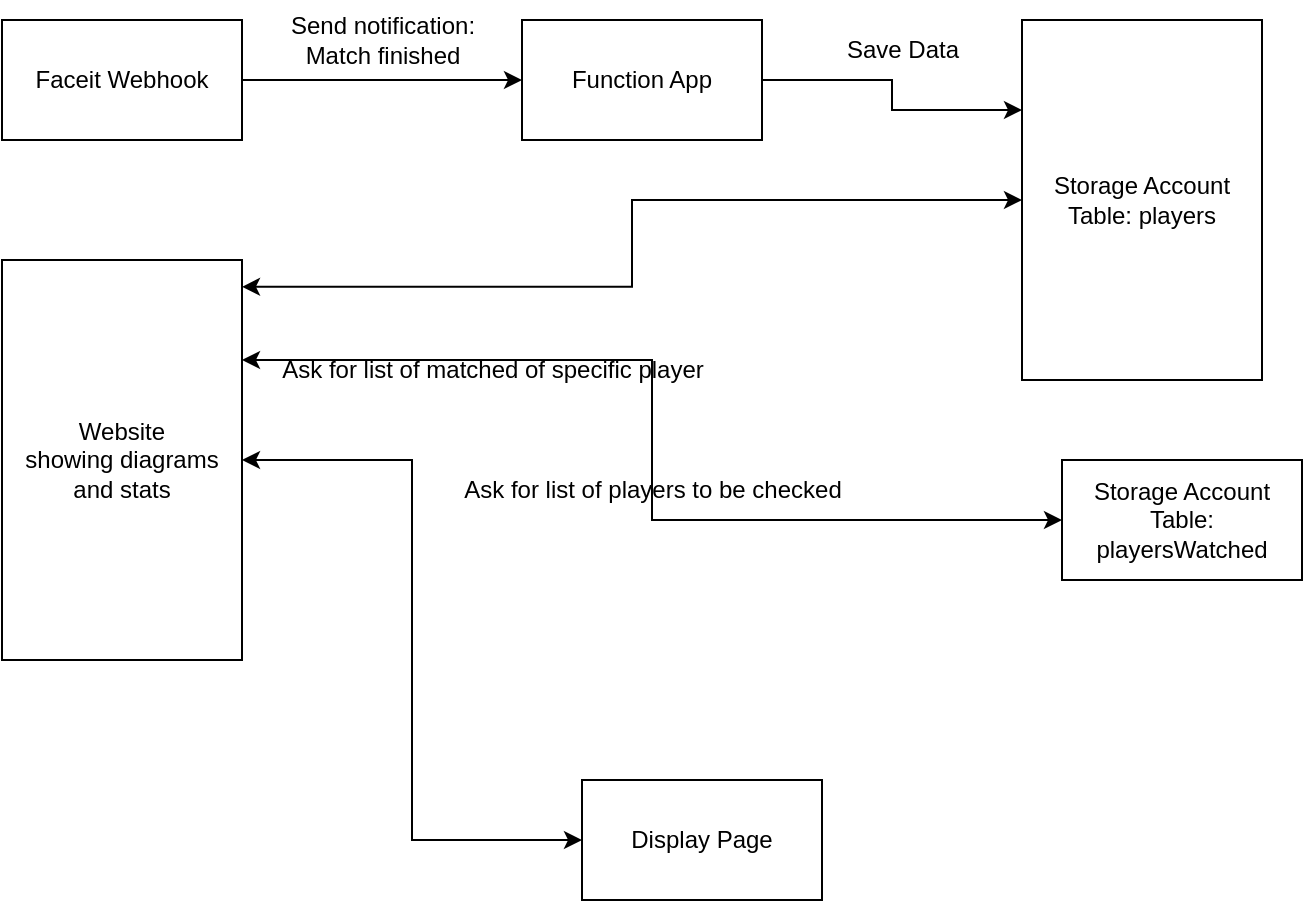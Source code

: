 <mxfile version="20.4.0" type="device"><diagram id="C5RBs43oDa-KdzZeNtuy" name="Page-1"><mxGraphModel dx="2062" dy="1105" grid="1" gridSize="10" guides="1" tooltips="1" connect="1" arrows="1" fold="1" page="1" pageScale="1" pageWidth="827" pageHeight="1169" math="0" shadow="0"><root><mxCell id="WIyWlLk6GJQsqaUBKTNV-0"/><mxCell id="WIyWlLk6GJQsqaUBKTNV-1" parent="WIyWlLk6GJQsqaUBKTNV-0"/><mxCell id="tJ_5bAVhZ4HS79n4doap-4" style="edgeStyle=orthogonalEdgeStyle;rounded=0;orthogonalLoop=1;jettySize=auto;html=1;" edge="1" parent="WIyWlLk6GJQsqaUBKTNV-1" source="tJ_5bAVhZ4HS79n4doap-0" target="tJ_5bAVhZ4HS79n4doap-1"><mxGeometry relative="1" as="geometry"/></mxCell><mxCell id="tJ_5bAVhZ4HS79n4doap-0" value="Faceit Webhook" style="whiteSpace=wrap;html=1;" vertex="1" parent="WIyWlLk6GJQsqaUBKTNV-1"><mxGeometry x="40" y="40" width="120" height="60" as="geometry"/></mxCell><mxCell id="tJ_5bAVhZ4HS79n4doap-7" style="edgeStyle=orthogonalEdgeStyle;rounded=0;orthogonalLoop=1;jettySize=auto;html=1;entryX=0;entryY=0.25;entryDx=0;entryDy=0;" edge="1" parent="WIyWlLk6GJQsqaUBKTNV-1" source="tJ_5bAVhZ4HS79n4doap-1" target="tJ_5bAVhZ4HS79n4doap-2"><mxGeometry relative="1" as="geometry"/></mxCell><mxCell id="tJ_5bAVhZ4HS79n4doap-1" value="Function App" style="whiteSpace=wrap;html=1;" vertex="1" parent="WIyWlLk6GJQsqaUBKTNV-1"><mxGeometry x="300" y="40" width="120" height="60" as="geometry"/></mxCell><mxCell id="tJ_5bAVhZ4HS79n4doap-2" value="Storage Account&lt;br&gt;Table: players" style="whiteSpace=wrap;html=1;" vertex="1" parent="WIyWlLk6GJQsqaUBKTNV-1"><mxGeometry x="550" y="40" width="120" height="180" as="geometry"/></mxCell><mxCell id="tJ_5bAVhZ4HS79n4doap-16" style="edgeStyle=orthogonalEdgeStyle;rounded=0;orthogonalLoop=1;jettySize=auto;html=1;entryX=0;entryY=0.5;entryDx=0;entryDy=0;startArrow=classic;startFill=1;exitX=1;exitY=0.067;exitDx=0;exitDy=0;exitPerimeter=0;" edge="1" parent="WIyWlLk6GJQsqaUBKTNV-1" source="tJ_5bAVhZ4HS79n4doap-3" target="tJ_5bAVhZ4HS79n4doap-2"><mxGeometry relative="1" as="geometry"/></mxCell><mxCell id="tJ_5bAVhZ4HS79n4doap-19" style="edgeStyle=orthogonalEdgeStyle;rounded=0;orthogonalLoop=1;jettySize=auto;html=1;entryX=0;entryY=0.5;entryDx=0;entryDy=0;startArrow=classic;startFill=1;" edge="1" parent="WIyWlLk6GJQsqaUBKTNV-1" source="tJ_5bAVhZ4HS79n4doap-3" target="tJ_5bAVhZ4HS79n4doap-18"><mxGeometry relative="1" as="geometry"/></mxCell><mxCell id="tJ_5bAVhZ4HS79n4doap-3" value="Website&lt;br&gt;showing diagrams and stats" style="whiteSpace=wrap;html=1;" vertex="1" parent="WIyWlLk6GJQsqaUBKTNV-1"><mxGeometry x="40" y="160" width="120" height="200" as="geometry"/></mxCell><mxCell id="tJ_5bAVhZ4HS79n4doap-5" value="Send notification:&lt;br&gt;Match finished" style="text;html=1;align=center;verticalAlign=middle;resizable=0;points=[];autosize=1;strokeColor=none;fillColor=none;" vertex="1" parent="WIyWlLk6GJQsqaUBKTNV-1"><mxGeometry x="170" y="30" width="120" height="40" as="geometry"/></mxCell><mxCell id="tJ_5bAVhZ4HS79n4doap-6" value="Save Data" style="text;html=1;align=center;verticalAlign=middle;resizable=0;points=[];autosize=1;strokeColor=none;fillColor=none;" vertex="1" parent="WIyWlLk6GJQsqaUBKTNV-1"><mxGeometry x="450" y="40" width="80" height="30" as="geometry"/></mxCell><mxCell id="tJ_5bAVhZ4HS79n4doap-13" style="edgeStyle=orthogonalEdgeStyle;rounded=0;orthogonalLoop=1;jettySize=auto;html=1;startArrow=classic;startFill=1;entryX=1;entryY=0.25;entryDx=0;entryDy=0;" edge="1" parent="WIyWlLk6GJQsqaUBKTNV-1" source="tJ_5bAVhZ4HS79n4doap-8" target="tJ_5bAVhZ4HS79n4doap-3"><mxGeometry relative="1" as="geometry"><mxPoint x="210" y="420" as="targetPoint"/></mxGeometry></mxCell><mxCell id="tJ_5bAVhZ4HS79n4doap-8" value="Storage Account&lt;br&gt;Table: playersWatched" style="whiteSpace=wrap;html=1;" vertex="1" parent="WIyWlLk6GJQsqaUBKTNV-1"><mxGeometry x="570" y="260" width="120" height="60" as="geometry"/></mxCell><mxCell id="tJ_5bAVhZ4HS79n4doap-11" value="Ask for list of players to be checked" style="text;html=1;align=center;verticalAlign=middle;resizable=0;points=[];autosize=1;strokeColor=none;fillColor=none;" vertex="1" parent="WIyWlLk6GJQsqaUBKTNV-1"><mxGeometry x="260" y="260" width="210" height="30" as="geometry"/></mxCell><mxCell id="tJ_5bAVhZ4HS79n4doap-17" value="Ask for list of matched of specific player" style="text;html=1;align=center;verticalAlign=middle;resizable=0;points=[];autosize=1;strokeColor=none;fillColor=none;" vertex="1" parent="WIyWlLk6GJQsqaUBKTNV-1"><mxGeometry x="170" y="200" width="230" height="30" as="geometry"/></mxCell><mxCell id="tJ_5bAVhZ4HS79n4doap-18" value="Display Page" style="whiteSpace=wrap;html=1;" vertex="1" parent="WIyWlLk6GJQsqaUBKTNV-1"><mxGeometry x="330" y="420" width="120" height="60" as="geometry"/></mxCell></root></mxGraphModel></diagram></mxfile>